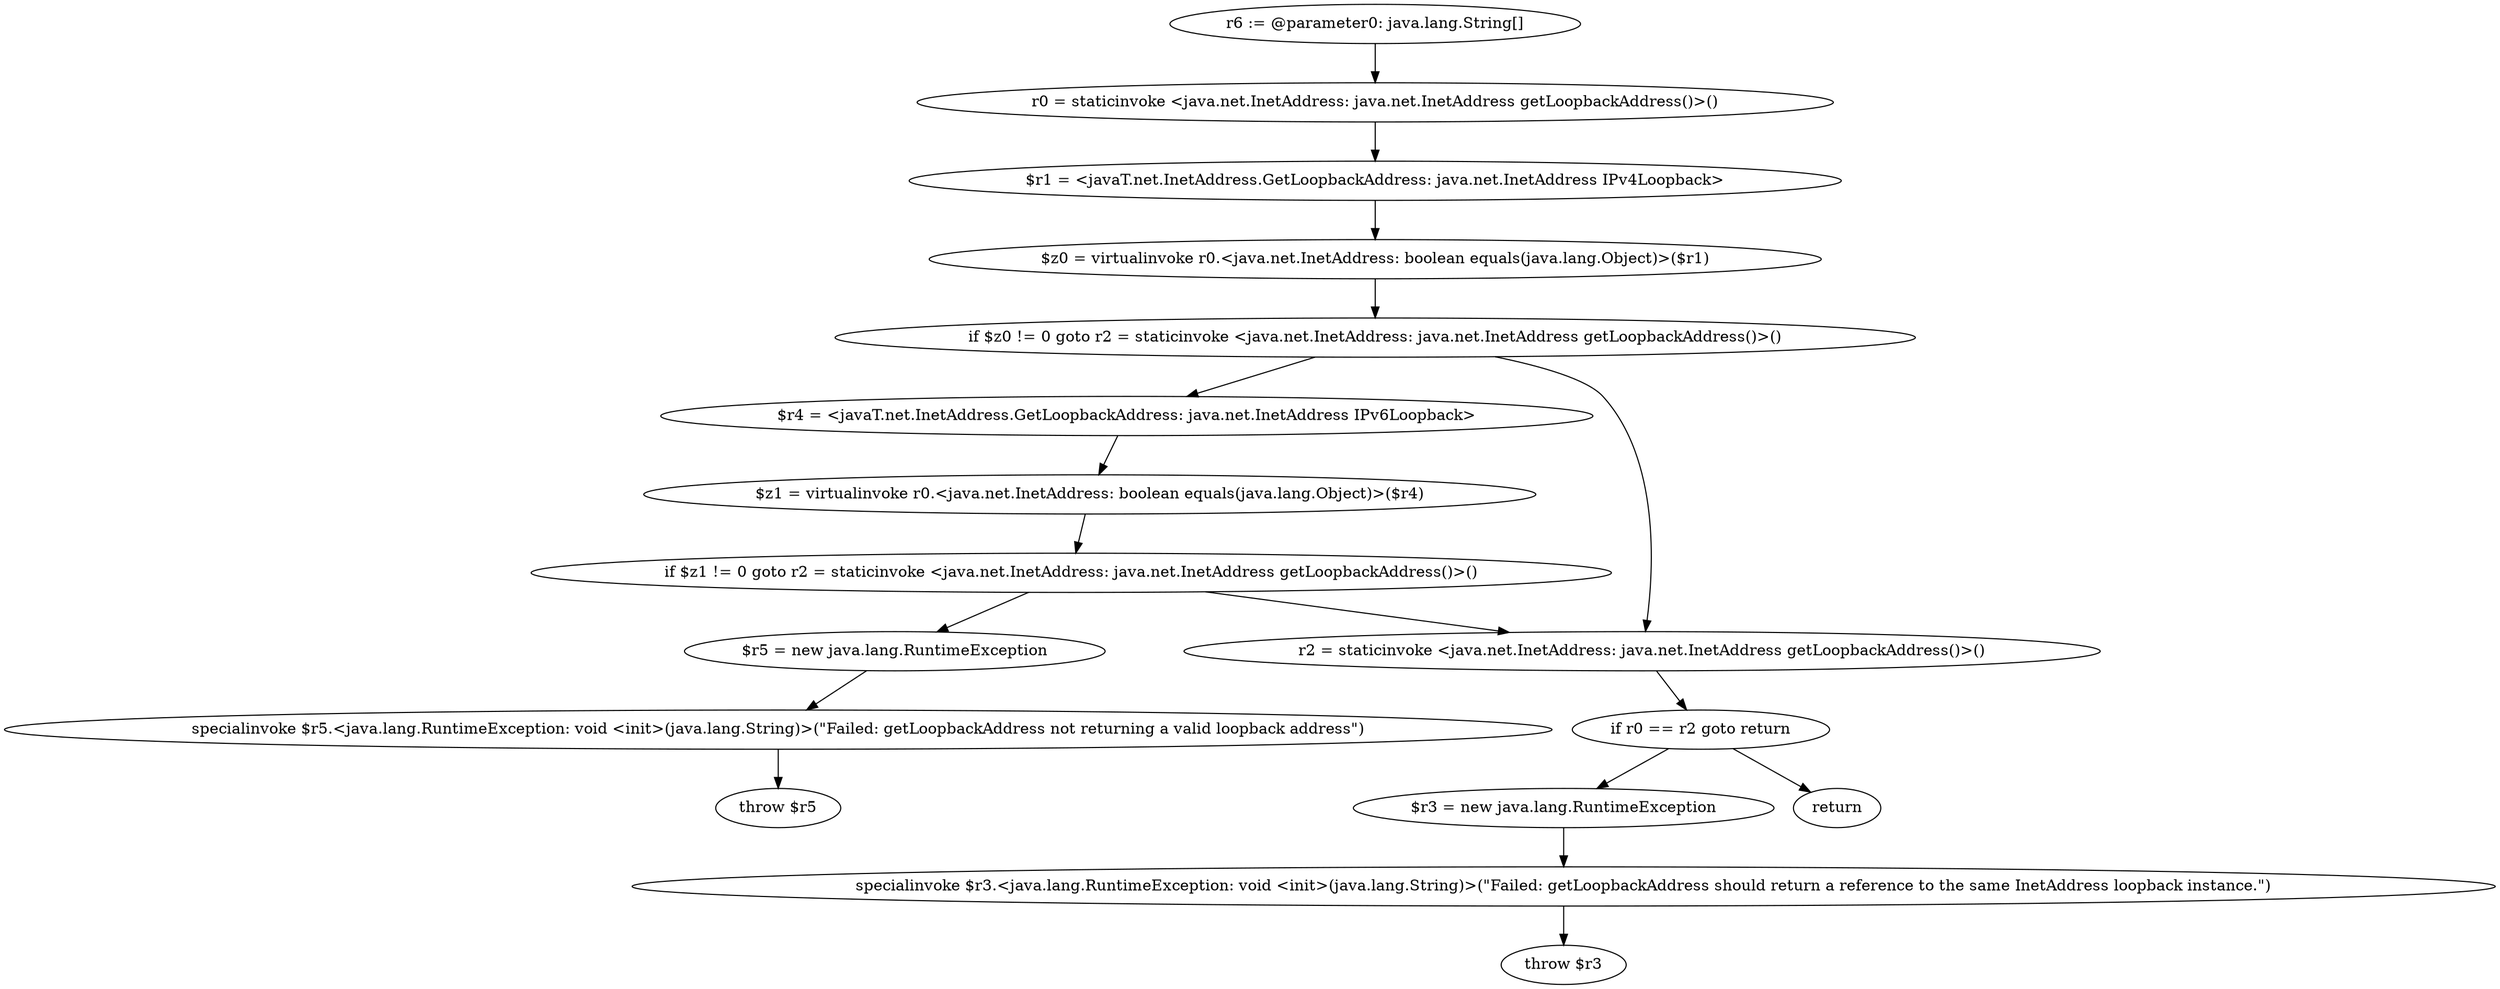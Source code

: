 digraph "unitGraph" {
    "r6 := @parameter0: java.lang.String[]"
    "r0 = staticinvoke <java.net.InetAddress: java.net.InetAddress getLoopbackAddress()>()"
    "$r1 = <javaT.net.InetAddress.GetLoopbackAddress: java.net.InetAddress IPv4Loopback>"
    "$z0 = virtualinvoke r0.<java.net.InetAddress: boolean equals(java.lang.Object)>($r1)"
    "if $z0 != 0 goto r2 = staticinvoke <java.net.InetAddress: java.net.InetAddress getLoopbackAddress()>()"
    "$r4 = <javaT.net.InetAddress.GetLoopbackAddress: java.net.InetAddress IPv6Loopback>"
    "$z1 = virtualinvoke r0.<java.net.InetAddress: boolean equals(java.lang.Object)>($r4)"
    "if $z1 != 0 goto r2 = staticinvoke <java.net.InetAddress: java.net.InetAddress getLoopbackAddress()>()"
    "$r5 = new java.lang.RuntimeException"
    "specialinvoke $r5.<java.lang.RuntimeException: void <init>(java.lang.String)>(\"Failed: getLoopbackAddress not returning a valid loopback address\")"
    "throw $r5"
    "r2 = staticinvoke <java.net.InetAddress: java.net.InetAddress getLoopbackAddress()>()"
    "if r0 == r2 goto return"
    "$r3 = new java.lang.RuntimeException"
    "specialinvoke $r3.<java.lang.RuntimeException: void <init>(java.lang.String)>(\"Failed: getLoopbackAddress should return a reference to the same InetAddress loopback instance.\")"
    "throw $r3"
    "return"
    "r6 := @parameter0: java.lang.String[]"->"r0 = staticinvoke <java.net.InetAddress: java.net.InetAddress getLoopbackAddress()>()";
    "r0 = staticinvoke <java.net.InetAddress: java.net.InetAddress getLoopbackAddress()>()"->"$r1 = <javaT.net.InetAddress.GetLoopbackAddress: java.net.InetAddress IPv4Loopback>";
    "$r1 = <javaT.net.InetAddress.GetLoopbackAddress: java.net.InetAddress IPv4Loopback>"->"$z0 = virtualinvoke r0.<java.net.InetAddress: boolean equals(java.lang.Object)>($r1)";
    "$z0 = virtualinvoke r0.<java.net.InetAddress: boolean equals(java.lang.Object)>($r1)"->"if $z0 != 0 goto r2 = staticinvoke <java.net.InetAddress: java.net.InetAddress getLoopbackAddress()>()";
    "if $z0 != 0 goto r2 = staticinvoke <java.net.InetAddress: java.net.InetAddress getLoopbackAddress()>()"->"$r4 = <javaT.net.InetAddress.GetLoopbackAddress: java.net.InetAddress IPv6Loopback>";
    "if $z0 != 0 goto r2 = staticinvoke <java.net.InetAddress: java.net.InetAddress getLoopbackAddress()>()"->"r2 = staticinvoke <java.net.InetAddress: java.net.InetAddress getLoopbackAddress()>()";
    "$r4 = <javaT.net.InetAddress.GetLoopbackAddress: java.net.InetAddress IPv6Loopback>"->"$z1 = virtualinvoke r0.<java.net.InetAddress: boolean equals(java.lang.Object)>($r4)";
    "$z1 = virtualinvoke r0.<java.net.InetAddress: boolean equals(java.lang.Object)>($r4)"->"if $z1 != 0 goto r2 = staticinvoke <java.net.InetAddress: java.net.InetAddress getLoopbackAddress()>()";
    "if $z1 != 0 goto r2 = staticinvoke <java.net.InetAddress: java.net.InetAddress getLoopbackAddress()>()"->"$r5 = new java.lang.RuntimeException";
    "if $z1 != 0 goto r2 = staticinvoke <java.net.InetAddress: java.net.InetAddress getLoopbackAddress()>()"->"r2 = staticinvoke <java.net.InetAddress: java.net.InetAddress getLoopbackAddress()>()";
    "$r5 = new java.lang.RuntimeException"->"specialinvoke $r5.<java.lang.RuntimeException: void <init>(java.lang.String)>(\"Failed: getLoopbackAddress not returning a valid loopback address\")";
    "specialinvoke $r5.<java.lang.RuntimeException: void <init>(java.lang.String)>(\"Failed: getLoopbackAddress not returning a valid loopback address\")"->"throw $r5";
    "r2 = staticinvoke <java.net.InetAddress: java.net.InetAddress getLoopbackAddress()>()"->"if r0 == r2 goto return";
    "if r0 == r2 goto return"->"$r3 = new java.lang.RuntimeException";
    "if r0 == r2 goto return"->"return";
    "$r3 = new java.lang.RuntimeException"->"specialinvoke $r3.<java.lang.RuntimeException: void <init>(java.lang.String)>(\"Failed: getLoopbackAddress should return a reference to the same InetAddress loopback instance.\")";
    "specialinvoke $r3.<java.lang.RuntimeException: void <init>(java.lang.String)>(\"Failed: getLoopbackAddress should return a reference to the same InetAddress loopback instance.\")"->"throw $r3";
}

